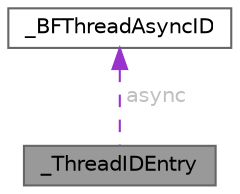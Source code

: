 digraph "_ThreadIDEntry"
{
 // LATEX_PDF_SIZE
  bgcolor="transparent";
  edge [fontname=Helvetica,fontsize=10,labelfontname=Helvetica,labelfontsize=10];
  node [fontname=Helvetica,fontsize=10,shape=box,height=0.2,width=0.4];
  Node1 [id="Node000001",label="_ThreadIDEntry",height=0.2,width=0.4,color="gray40", fillcolor="grey60", style="filled", fontcolor="black",tooltip=" "];
  Node2 -> Node1 [id="edge1_Node000001_Node000002",dir="back",color="darkorchid3",style="dashed",tooltip=" ",label=" async",fontcolor="grey" ];
  Node2 [id="Node000002",label="_BFThreadAsyncID",height=0.2,width=0.4,color="gray40", fillcolor="white", style="filled",URL="$de/d76/struct__BFThreadAsyncID.html",tooltip=" "];
}
